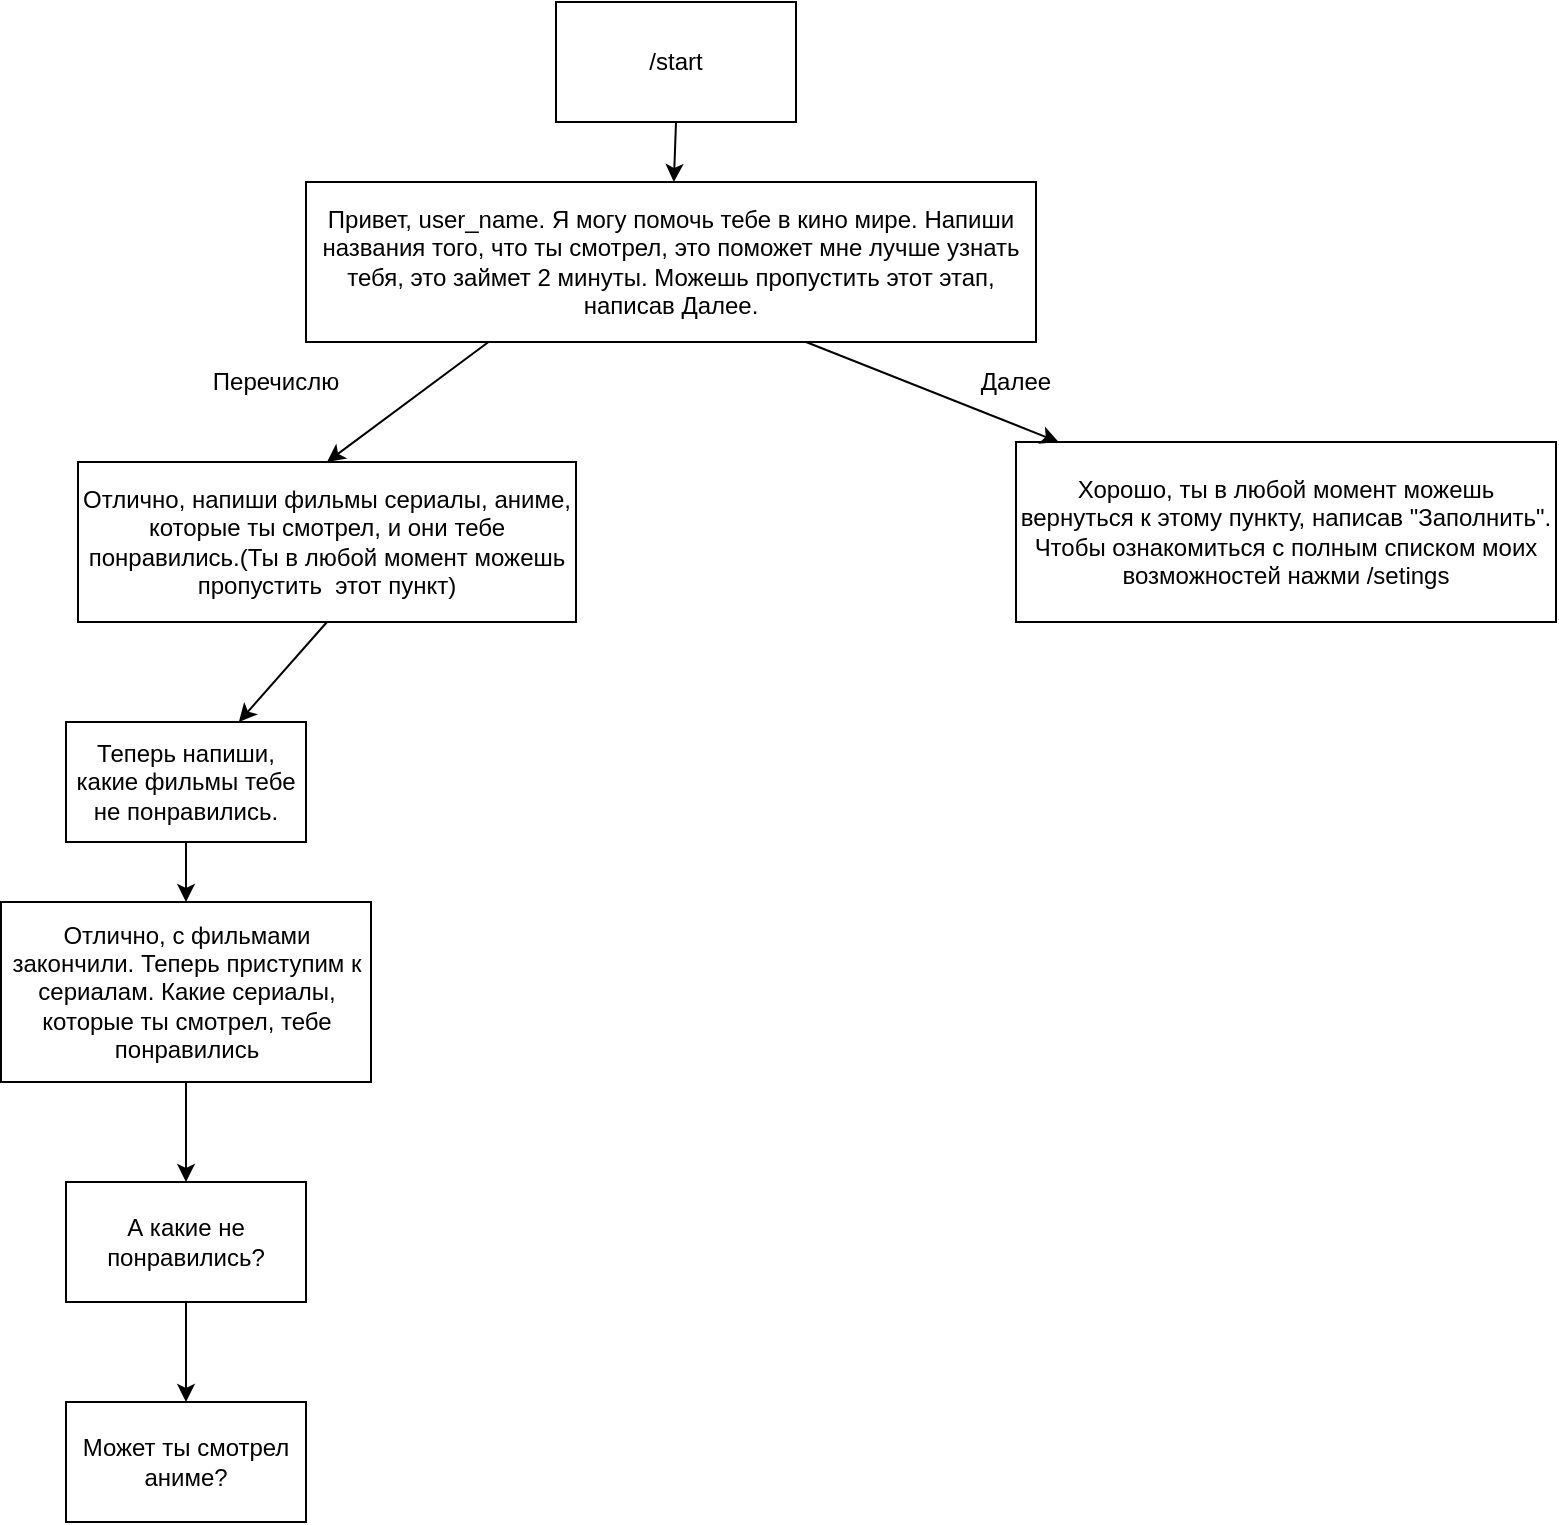 <mxfile version="14.5.10" type="github">
  <diagram id="aV00lB4m98laV_DwpAlv" name="Page-1">
    <mxGraphModel dx="868" dy="479" grid="1" gridSize="10" guides="1" tooltips="1" connect="1" arrows="1" fold="1" page="1" pageScale="1" pageWidth="827" pageHeight="1169" math="0" shadow="0">
      <root>
        <mxCell id="0" />
        <mxCell id="1" parent="0" />
        <mxCell id="vRKRvqlmKyvSmNE2YDa2-1" value="/start" style="rounded=0;whiteSpace=wrap;html=1;" parent="1" vertex="1">
          <mxGeometry x="310" width="120" height="60" as="geometry" />
        </mxCell>
        <mxCell id="vRKRvqlmKyvSmNE2YDa2-3" value="" style="endArrow=classic;html=1;exitX=0.5;exitY=1;exitDx=0;exitDy=0;" parent="1" source="vRKRvqlmKyvSmNE2YDa2-1" target="vRKRvqlmKyvSmNE2YDa2-4" edge="1">
          <mxGeometry width="50" height="50" relative="1" as="geometry">
            <mxPoint x="220" y="210" as="sourcePoint" />
            <mxPoint x="240" y="80" as="targetPoint" />
          </mxGeometry>
        </mxCell>
        <mxCell id="vRKRvqlmKyvSmNE2YDa2-4" value="Привет, user_name. Я могу помочь тебе в кино мире. Напиши названия того, что ты смотрел, это поможет мне лучше узнать тебя, это займет 2 минуты. Можешь пропустить этот этап, написав Далее." style="rounded=0;whiteSpace=wrap;html=1;" parent="1" vertex="1">
          <mxGeometry x="185" y="90" width="365" height="80" as="geometry" />
        </mxCell>
        <mxCell id="vRKRvqlmKyvSmNE2YDa2-5" value="Отлично, напиши фильмы сериалы, аниме, которые ты смотрел, и они тебе понравились.(Ты в любой момент можешь пропустить&amp;nbsp; этот пункт)" style="rounded=0;whiteSpace=wrap;html=1;" parent="1" vertex="1">
          <mxGeometry x="71" y="230" width="249" height="80" as="geometry" />
        </mxCell>
        <mxCell id="vRKRvqlmKyvSmNE2YDa2-6" value="Хорошо, ты в любой момент можешь вернуться к этому пункту, написав &quot;Заполнить&quot;. Чтобы ознакомиться с полным списком моих возможностей нажми /setings" style="rounded=0;whiteSpace=wrap;html=1;" parent="1" vertex="1">
          <mxGeometry x="540" y="220" width="270" height="90" as="geometry" />
        </mxCell>
        <mxCell id="vRKRvqlmKyvSmNE2YDa2-7" value="" style="endArrow=classic;html=1;exitX=0.25;exitY=1;exitDx=0;exitDy=0;entryX=0.5;entryY=0;entryDx=0;entryDy=0;" parent="1" source="vRKRvqlmKyvSmNE2YDa2-4" target="vRKRvqlmKyvSmNE2YDa2-5" edge="1">
          <mxGeometry width="50" height="50" relative="1" as="geometry">
            <mxPoint x="220" y="180" as="sourcePoint" />
            <mxPoint x="270" y="130" as="targetPoint" />
          </mxGeometry>
        </mxCell>
        <mxCell id="vRKRvqlmKyvSmNE2YDa2-8" value="" style="endArrow=classic;html=1;exitX=0.685;exitY=1;exitDx=0;exitDy=0;exitPerimeter=0;" parent="1" source="vRKRvqlmKyvSmNE2YDa2-4" target="vRKRvqlmKyvSmNE2YDa2-6" edge="1">
          <mxGeometry width="50" height="50" relative="1" as="geometry">
            <mxPoint x="220" y="180" as="sourcePoint" />
            <mxPoint x="270" y="130" as="targetPoint" />
          </mxGeometry>
        </mxCell>
        <mxCell id="vRKRvqlmKyvSmNE2YDa2-9" value="Далее" style="text;html=1;strokeColor=none;fillColor=none;align=center;verticalAlign=middle;whiteSpace=wrap;rounded=0;" parent="1" vertex="1">
          <mxGeometry x="520" y="180" width="40" height="20" as="geometry" />
        </mxCell>
        <mxCell id="vRKRvqlmKyvSmNE2YDa2-10" value="Перечислю" style="text;html=1;strokeColor=none;fillColor=none;align=center;verticalAlign=middle;whiteSpace=wrap;rounded=0;" parent="1" vertex="1">
          <mxGeometry x="150" y="180" width="40" height="20" as="geometry" />
        </mxCell>
        <mxCell id="vRKRvqlmKyvSmNE2YDa2-12" value="" style="endArrow=classic;html=1;exitX=0.5;exitY=1;exitDx=0;exitDy=0;" parent="1" source="vRKRvqlmKyvSmNE2YDa2-5" target="vRKRvqlmKyvSmNE2YDa2-13" edge="1">
          <mxGeometry width="50" height="50" relative="1" as="geometry">
            <mxPoint x="220" y="310" as="sourcePoint" />
            <mxPoint x="130" y="330" as="targetPoint" />
          </mxGeometry>
        </mxCell>
        <mxCell id="vRKRvqlmKyvSmNE2YDa2-13" value="Теперь напиши, какие фильмы тебе не понравились." style="rounded=0;whiteSpace=wrap;html=1;" parent="1" vertex="1">
          <mxGeometry x="65" y="360" width="120" height="60" as="geometry" />
        </mxCell>
        <mxCell id="vRKRvqlmKyvSmNE2YDa2-15" value="" style="endArrow=classic;html=1;exitX=0.5;exitY=1;exitDx=0;exitDy=0;" parent="1" source="vRKRvqlmKyvSmNE2YDa2-13" target="vRKRvqlmKyvSmNE2YDa2-16" edge="1">
          <mxGeometry width="50" height="50" relative="1" as="geometry">
            <mxPoint x="220" y="310" as="sourcePoint" />
            <mxPoint x="130" y="410" as="targetPoint" />
          </mxGeometry>
        </mxCell>
        <mxCell id="vRKRvqlmKyvSmNE2YDa2-16" value="Отлично, с фильмами закончили. Теперь приступим к сериалам. Какие сериалы, которые ты смотрел, тебе понравились" style="rounded=0;whiteSpace=wrap;html=1;" parent="1" vertex="1">
          <mxGeometry x="32.5" y="450" width="185" height="90" as="geometry" />
        </mxCell>
        <mxCell id="vRKRvqlmKyvSmNE2YDa2-17" value="А какие не понравились?" style="rounded=0;whiteSpace=wrap;html=1;" parent="1" vertex="1">
          <mxGeometry x="65" y="590" width="120" height="60" as="geometry" />
        </mxCell>
        <mxCell id="vRKRvqlmKyvSmNE2YDa2-18" value="" style="endArrow=classic;html=1;exitX=0.5;exitY=1;exitDx=0;exitDy=0;" parent="1" source="vRKRvqlmKyvSmNE2YDa2-16" target="vRKRvqlmKyvSmNE2YDa2-17" edge="1">
          <mxGeometry width="50" height="50" relative="1" as="geometry">
            <mxPoint x="220" y="580" as="sourcePoint" />
            <mxPoint x="270" y="530" as="targetPoint" />
          </mxGeometry>
        </mxCell>
        <mxCell id="vRKRvqlmKyvSmNE2YDa2-19" value="Может ты смотрел аниме?" style="rounded=0;whiteSpace=wrap;html=1;" parent="1" vertex="1">
          <mxGeometry x="65" y="700" width="120" height="60" as="geometry" />
        </mxCell>
        <mxCell id="vRKRvqlmKyvSmNE2YDa2-20" value="" style="endArrow=classic;html=1;exitX=0.5;exitY=1;exitDx=0;exitDy=0;" parent="1" source="vRKRvqlmKyvSmNE2YDa2-17" target="vRKRvqlmKyvSmNE2YDa2-19" edge="1">
          <mxGeometry width="50" height="50" relative="1" as="geometry">
            <mxPoint x="240" y="700" as="sourcePoint" />
            <mxPoint x="290" y="650" as="targetPoint" />
          </mxGeometry>
        </mxCell>
      </root>
    </mxGraphModel>
  </diagram>
</mxfile>
